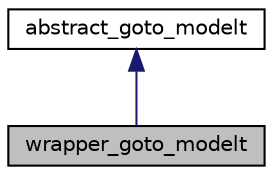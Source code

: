 digraph "wrapper_goto_modelt"
{
 // LATEX_PDF_SIZE
  bgcolor="transparent";
  edge [fontname="Helvetica",fontsize="10",labelfontname="Helvetica",labelfontsize="10"];
  node [fontname="Helvetica",fontsize="10",shape=record];
  Node1 [label="wrapper_goto_modelt",height=0.2,width=0.4,color="black", fillcolor="grey75", style="filled", fontcolor="black",tooltip="Class providing the abstract GOTO model interface onto an unrelated symbol table and goto_functionst."];
  Node2 -> Node1 [dir="back",color="midnightblue",fontsize="10",style="solid",fontname="Helvetica"];
  Node2 [label="abstract_goto_modelt",height=0.2,width=0.4,color="black",URL="$classabstract__goto__modelt.html",tooltip="Abstract interface to eager or lazy GOTO models."];
}
